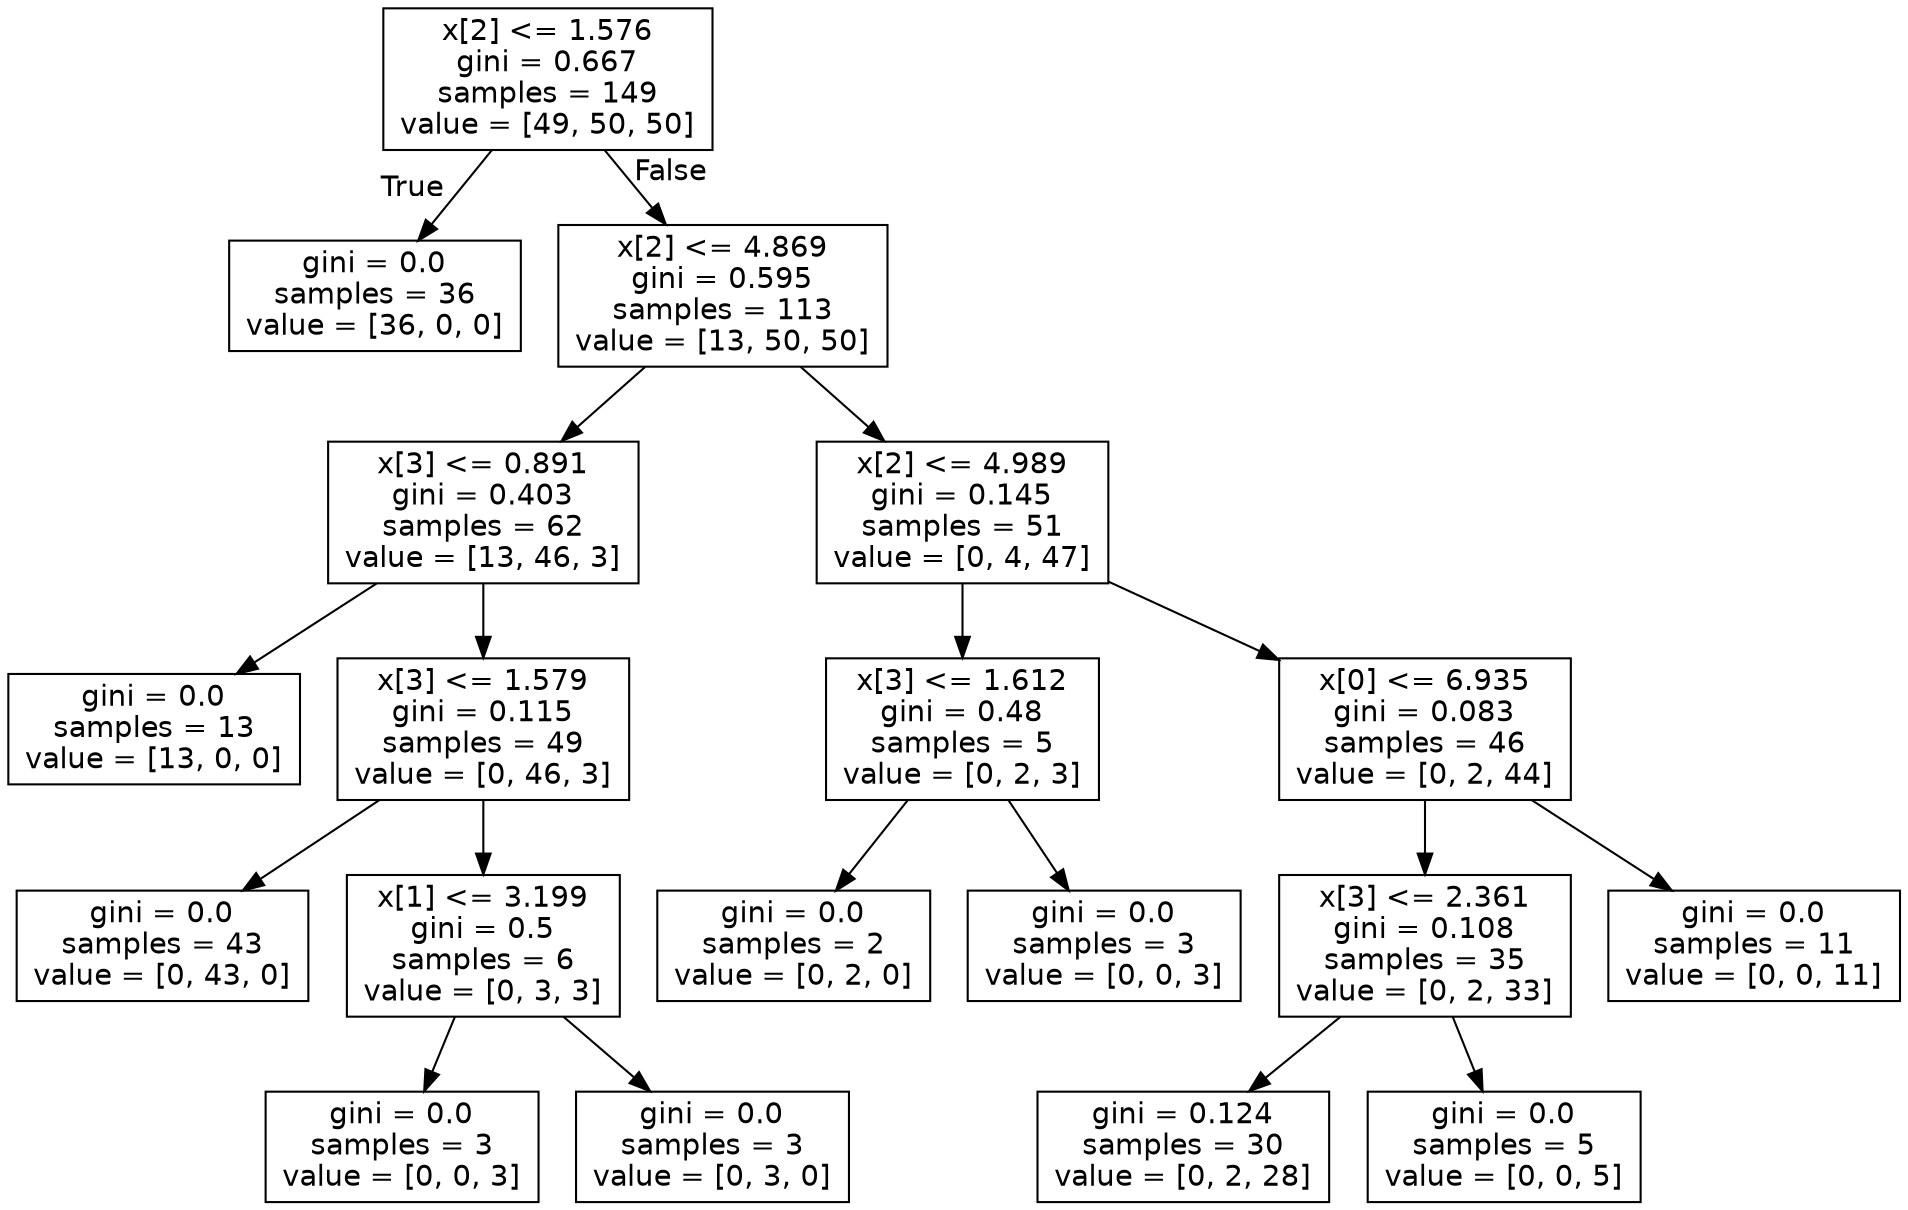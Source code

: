 digraph Tree {
node [shape=box, fontname="helvetica"] ;
edge [fontname="helvetica"] ;
0 [label="x[2] <= 1.576\ngini = 0.667\nsamples = 149\nvalue = [49, 50, 50]"] ;
1 [label="gini = 0.0\nsamples = 36\nvalue = [36, 0, 0]"] ;
0 -> 1 [labeldistance=2.5, labelangle=45, headlabel="True"] ;
2 [label="x[2] <= 4.869\ngini = 0.595\nsamples = 113\nvalue = [13, 50, 50]"] ;
0 -> 2 [labeldistance=2.5, labelangle=-45, headlabel="False"] ;
3 [label="x[3] <= 0.891\ngini = 0.403\nsamples = 62\nvalue = [13, 46, 3]"] ;
2 -> 3 ;
4 [label="gini = 0.0\nsamples = 13\nvalue = [13, 0, 0]"] ;
3 -> 4 ;
5 [label="x[3] <= 1.579\ngini = 0.115\nsamples = 49\nvalue = [0, 46, 3]"] ;
3 -> 5 ;
6 [label="gini = 0.0\nsamples = 43\nvalue = [0, 43, 0]"] ;
5 -> 6 ;
7 [label="x[1] <= 3.199\ngini = 0.5\nsamples = 6\nvalue = [0, 3, 3]"] ;
5 -> 7 ;
8 [label="gini = 0.0\nsamples = 3\nvalue = [0, 0, 3]"] ;
7 -> 8 ;
9 [label="gini = 0.0\nsamples = 3\nvalue = [0, 3, 0]"] ;
7 -> 9 ;
10 [label="x[2] <= 4.989\ngini = 0.145\nsamples = 51\nvalue = [0, 4, 47]"] ;
2 -> 10 ;
11 [label="x[3] <= 1.612\ngini = 0.48\nsamples = 5\nvalue = [0, 2, 3]"] ;
10 -> 11 ;
12 [label="gini = 0.0\nsamples = 2\nvalue = [0, 2, 0]"] ;
11 -> 12 ;
13 [label="gini = 0.0\nsamples = 3\nvalue = [0, 0, 3]"] ;
11 -> 13 ;
14 [label="x[0] <= 6.935\ngini = 0.083\nsamples = 46\nvalue = [0, 2, 44]"] ;
10 -> 14 ;
15 [label="x[3] <= 2.361\ngini = 0.108\nsamples = 35\nvalue = [0, 2, 33]"] ;
14 -> 15 ;
16 [label="gini = 0.124\nsamples = 30\nvalue = [0, 2, 28]"] ;
15 -> 16 ;
17 [label="gini = 0.0\nsamples = 5\nvalue = [0, 0, 5]"] ;
15 -> 17 ;
18 [label="gini = 0.0\nsamples = 11\nvalue = [0, 0, 11]"] ;
14 -> 18 ;
}